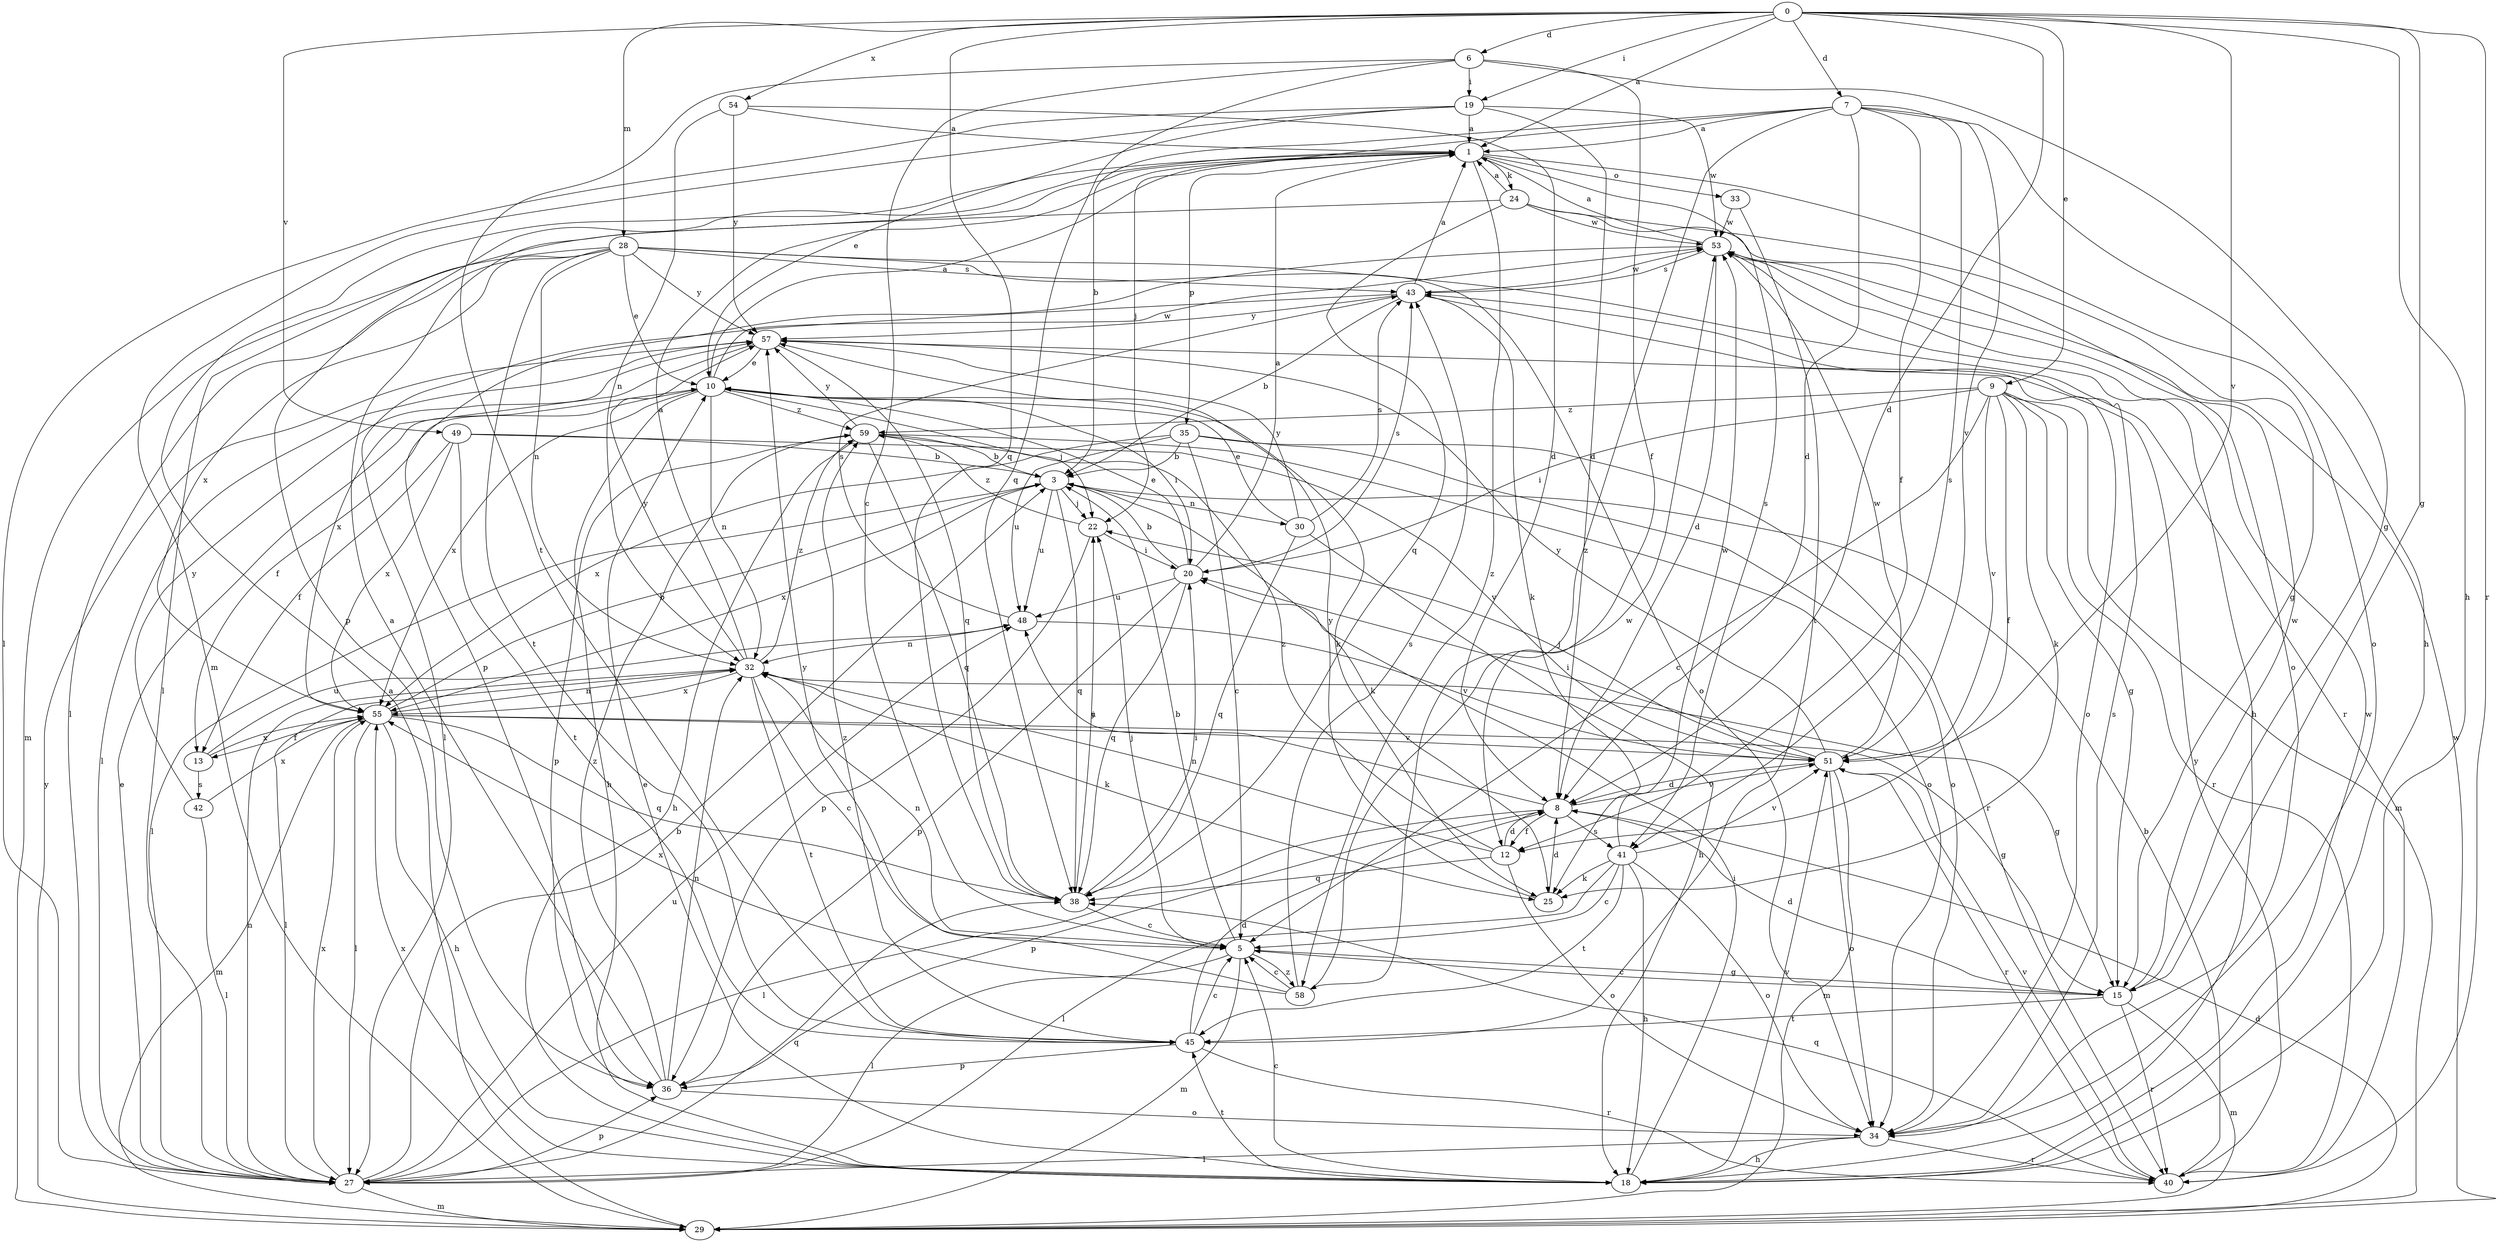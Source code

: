 strict digraph  {
0;
1;
3;
5;
6;
7;
8;
9;
10;
12;
13;
15;
18;
19;
20;
22;
24;
25;
27;
28;
29;
30;
32;
33;
34;
35;
36;
38;
40;
41;
42;
43;
45;
48;
49;
51;
53;
54;
55;
57;
58;
59;
0 -> 1  [label=a];
0 -> 6  [label=d];
0 -> 7  [label=d];
0 -> 8  [label=d];
0 -> 9  [label=e];
0 -> 15  [label=g];
0 -> 18  [label=h];
0 -> 19  [label=i];
0 -> 28  [label=m];
0 -> 38  [label=q];
0 -> 40  [label=r];
0 -> 49  [label=v];
0 -> 51  [label=v];
0 -> 54  [label=x];
1 -> 24  [label=k];
1 -> 33  [label=o];
1 -> 34  [label=o];
1 -> 35  [label=p];
1 -> 36  [label=p];
1 -> 41  [label=s];
1 -> 58  [label=z];
3 -> 22  [label=j];
3 -> 25  [label=k];
3 -> 27  [label=l];
3 -> 30  [label=n];
3 -> 38  [label=q];
3 -> 48  [label=u];
3 -> 55  [label=x];
5 -> 3  [label=b];
5 -> 15  [label=g];
5 -> 22  [label=j];
5 -> 27  [label=l];
5 -> 29  [label=m];
5 -> 32  [label=n];
5 -> 58  [label=z];
6 -> 5  [label=c];
6 -> 12  [label=f];
6 -> 15  [label=g];
6 -> 19  [label=i];
6 -> 38  [label=q];
6 -> 45  [label=t];
7 -> 1  [label=a];
7 -> 3  [label=b];
7 -> 8  [label=d];
7 -> 12  [label=f];
7 -> 18  [label=h];
7 -> 22  [label=j];
7 -> 41  [label=s];
7 -> 51  [label=v];
7 -> 58  [label=z];
8 -> 12  [label=f];
8 -> 27  [label=l];
8 -> 36  [label=p];
8 -> 41  [label=s];
8 -> 48  [label=u];
8 -> 51  [label=v];
9 -> 5  [label=c];
9 -> 12  [label=f];
9 -> 15  [label=g];
9 -> 20  [label=i];
9 -> 25  [label=k];
9 -> 29  [label=m];
9 -> 40  [label=r];
9 -> 51  [label=v];
9 -> 59  [label=z];
10 -> 1  [label=a];
10 -> 13  [label=f];
10 -> 18  [label=h];
10 -> 20  [label=i];
10 -> 22  [label=j];
10 -> 25  [label=k];
10 -> 32  [label=n];
10 -> 53  [label=w];
10 -> 55  [label=x];
10 -> 59  [label=z];
12 -> 8  [label=d];
12 -> 32  [label=n];
12 -> 34  [label=o];
12 -> 38  [label=q];
12 -> 59  [label=z];
13 -> 42  [label=s];
13 -> 48  [label=u];
13 -> 55  [label=x];
15 -> 5  [label=c];
15 -> 8  [label=d];
15 -> 29  [label=m];
15 -> 40  [label=r];
15 -> 45  [label=t];
15 -> 53  [label=w];
18 -> 5  [label=c];
18 -> 10  [label=e];
18 -> 20  [label=i];
18 -> 45  [label=t];
18 -> 51  [label=v];
18 -> 53  [label=w];
18 -> 55  [label=x];
19 -> 1  [label=a];
19 -> 8  [label=d];
19 -> 10  [label=e];
19 -> 27  [label=l];
19 -> 29  [label=m];
19 -> 53  [label=w];
20 -> 1  [label=a];
20 -> 3  [label=b];
20 -> 10  [label=e];
20 -> 36  [label=p];
20 -> 38  [label=q];
20 -> 43  [label=s];
20 -> 48  [label=u];
22 -> 20  [label=i];
22 -> 36  [label=p];
22 -> 59  [label=z];
24 -> 1  [label=a];
24 -> 15  [label=g];
24 -> 27  [label=l];
24 -> 34  [label=o];
24 -> 38  [label=q];
24 -> 53  [label=w];
25 -> 8  [label=d];
25 -> 57  [label=y];
27 -> 3  [label=b];
27 -> 10  [label=e];
27 -> 29  [label=m];
27 -> 32  [label=n];
27 -> 36  [label=p];
27 -> 38  [label=q];
27 -> 48  [label=u];
27 -> 55  [label=x];
28 -> 10  [label=e];
28 -> 27  [label=l];
28 -> 29  [label=m];
28 -> 32  [label=n];
28 -> 34  [label=o];
28 -> 40  [label=r];
28 -> 43  [label=s];
28 -> 45  [label=t];
28 -> 55  [label=x];
28 -> 57  [label=y];
29 -> 1  [label=a];
29 -> 8  [label=d];
29 -> 53  [label=w];
29 -> 57  [label=y];
30 -> 10  [label=e];
30 -> 18  [label=h];
30 -> 38  [label=q];
30 -> 43  [label=s];
30 -> 57  [label=y];
32 -> 1  [label=a];
32 -> 5  [label=c];
32 -> 15  [label=g];
32 -> 25  [label=k];
32 -> 27  [label=l];
32 -> 45  [label=t];
32 -> 55  [label=x];
32 -> 57  [label=y];
32 -> 59  [label=z];
33 -> 45  [label=t];
33 -> 53  [label=w];
34 -> 18  [label=h];
34 -> 27  [label=l];
34 -> 40  [label=r];
34 -> 43  [label=s];
35 -> 3  [label=b];
35 -> 5  [label=c];
35 -> 34  [label=o];
35 -> 40  [label=r];
35 -> 48  [label=u];
35 -> 55  [label=x];
36 -> 1  [label=a];
36 -> 32  [label=n];
36 -> 34  [label=o];
36 -> 59  [label=z];
38 -> 5  [label=c];
38 -> 20  [label=i];
38 -> 22  [label=j];
40 -> 3  [label=b];
40 -> 38  [label=q];
40 -> 51  [label=v];
40 -> 57  [label=y];
41 -> 5  [label=c];
41 -> 18  [label=h];
41 -> 25  [label=k];
41 -> 27  [label=l];
41 -> 34  [label=o];
41 -> 45  [label=t];
41 -> 51  [label=v];
41 -> 53  [label=w];
42 -> 27  [label=l];
42 -> 55  [label=x];
42 -> 57  [label=y];
43 -> 1  [label=a];
43 -> 3  [label=b];
43 -> 25  [label=k];
43 -> 27  [label=l];
43 -> 34  [label=o];
43 -> 53  [label=w];
43 -> 57  [label=y];
45 -> 5  [label=c];
45 -> 8  [label=d];
45 -> 36  [label=p];
45 -> 40  [label=r];
45 -> 59  [label=z];
48 -> 32  [label=n];
48 -> 43  [label=s];
48 -> 51  [label=v];
49 -> 3  [label=b];
49 -> 13  [label=f];
49 -> 45  [label=t];
49 -> 51  [label=v];
49 -> 55  [label=x];
51 -> 8  [label=d];
51 -> 20  [label=i];
51 -> 22  [label=j];
51 -> 29  [label=m];
51 -> 34  [label=o];
51 -> 40  [label=r];
51 -> 53  [label=w];
51 -> 57  [label=y];
53 -> 1  [label=a];
53 -> 8  [label=d];
53 -> 18  [label=h];
53 -> 36  [label=p];
53 -> 43  [label=s];
54 -> 1  [label=a];
54 -> 8  [label=d];
54 -> 32  [label=n];
54 -> 57  [label=y];
55 -> 3  [label=b];
55 -> 13  [label=f];
55 -> 15  [label=g];
55 -> 18  [label=h];
55 -> 27  [label=l];
55 -> 29  [label=m];
55 -> 32  [label=n];
55 -> 38  [label=q];
55 -> 51  [label=v];
57 -> 10  [label=e];
57 -> 27  [label=l];
57 -> 38  [label=q];
57 -> 55  [label=x];
58 -> 5  [label=c];
58 -> 43  [label=s];
58 -> 53  [label=w];
58 -> 55  [label=x];
58 -> 57  [label=y];
59 -> 3  [label=b];
59 -> 18  [label=h];
59 -> 34  [label=o];
59 -> 36  [label=p];
59 -> 38  [label=q];
59 -> 57  [label=y];
}
